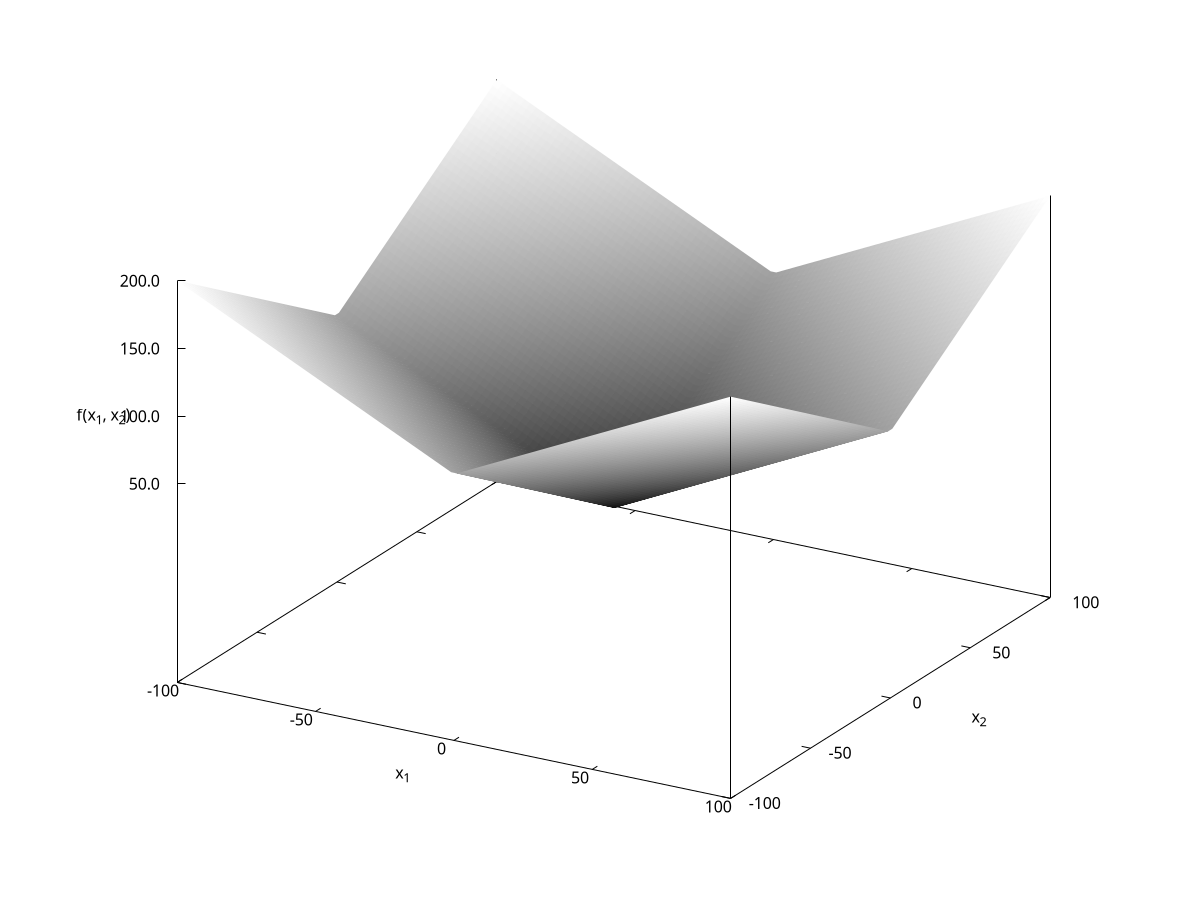 #set zrange [0: 1.2]
set format z "%.1f"
set xtic -100, 50, 100 offset -1
set ytic -100, 50, 100 offset 1
set ztic 0, 50, 200
set xrange [-100:100]
set yrange [-100:100]
#set key bottom
set xlabel 'x_1'
set ylabel 'x_2'
set zlabel 'f(x_1, x_2)' offset -1.2
set terminal postscript eps enhanced color font 'Helvetica,20'
set output 'absoluteValue.eps'
set lmargin 6
set isosamples 80,80
unset colorbox
set palette grey


splot abs(x) + abs(y) title '' with pm3d
